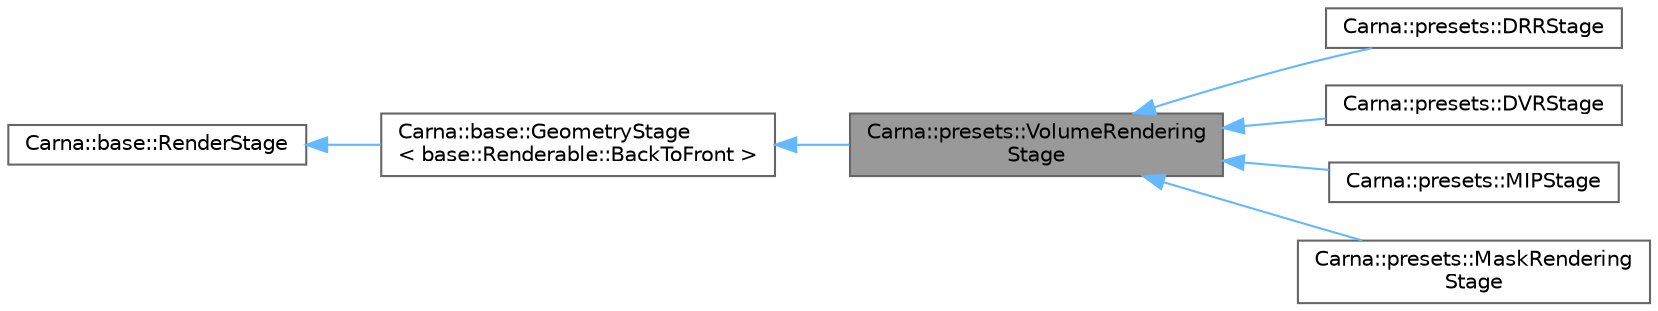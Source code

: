 digraph "Carna::presets::VolumeRenderingStage"
{
 // LATEX_PDF_SIZE
  bgcolor="transparent";
  edge [fontname=Helvetica,fontsize=10,labelfontname=Helvetica,labelfontsize=10];
  node [fontname=Helvetica,fontsize=10,shape=box,height=0.2,width=0.4];
  rankdir="LR";
  Node1 [id="Node000001",label="Carna::presets::VolumeRendering\lStage",height=0.2,width=0.4,color="gray40", fillcolor="grey60", style="filled", fontcolor="black",tooltip="Defines abstract base class for rendering stages that render volume geometries in the scene."];
  Node2 -> Node1 [id="edge1_Node000001_Node000002",dir="back",color="steelblue1",style="solid",tooltip=" "];
  Node2 [id="Node000002",label="Carna::base::GeometryStage\l\< base::Renderable::BackToFront \>",height=0.2,width=0.4,color="gray40", fillcolor="white", style="filled",URL="$classCarna_1_1base_1_1GeometryStage.html",tooltip=" "];
  Node3 -> Node2 [id="edge2_Node000002_Node000003",dir="back",color="steelblue1",style="solid",tooltip=" "];
  Node3 [id="Node000003",label="Carna::base::RenderStage",height=0.2,width=0.4,color="gray40", fillcolor="white", style="filled",URL="$classCarna_1_1base_1_1RenderStage.html",tooltip="Base abstract class of each rendering stage. Refer to the documentation of the rendering process."];
  Node1 -> Node4 [id="edge3_Node000001_Node000004",dir="back",color="steelblue1",style="solid",tooltip=" "];
  Node4 [id="Node000004",label="Carna::presets::DRRStage",height=0.2,width=0.4,color="gray40", fillcolor="white", style="filled",URL="$classCarna_1_1presets_1_1DRRStage.html",tooltip="Renders digital radiograph reconstructs of volume geometries in the scene."];
  Node1 -> Node5 [id="edge4_Node000001_Node000005",dir="back",color="steelblue1",style="solid",tooltip=" "];
  Node5 [id="Node000005",label="Carna::presets::DVRStage",height=0.2,width=0.4,color="gray40", fillcolor="white", style="filled",URL="$classCarna_1_1presets_1_1DVRStage.html",tooltip="Performs direct volume renderings of the volume geometries in the scene."];
  Node1 -> Node6 [id="edge5_Node000001_Node000006",dir="back",color="steelblue1",style="solid",tooltip=" "];
  Node6 [id="Node000006",label="Carna::presets::MIPStage",height=0.2,width=0.4,color="gray40", fillcolor="white", style="filled",URL="$classCarna_1_1presets_1_1MIPStage.html",tooltip="Renders maximum intensity projections of volume geometries in the scene."];
  Node1 -> Node7 [id="edge6_Node000001_Node000007",dir="back",color="steelblue1",style="solid",tooltip=" "];
  Node7 [id="Node000007",label="Carna::presets::MaskRendering\lStage",height=0.2,width=0.4,color="gray40", fillcolor="white", style="filled",URL="$classCarna_1_1presets_1_1MaskRenderingStage.html",tooltip="Renders 3D masks."];
}
